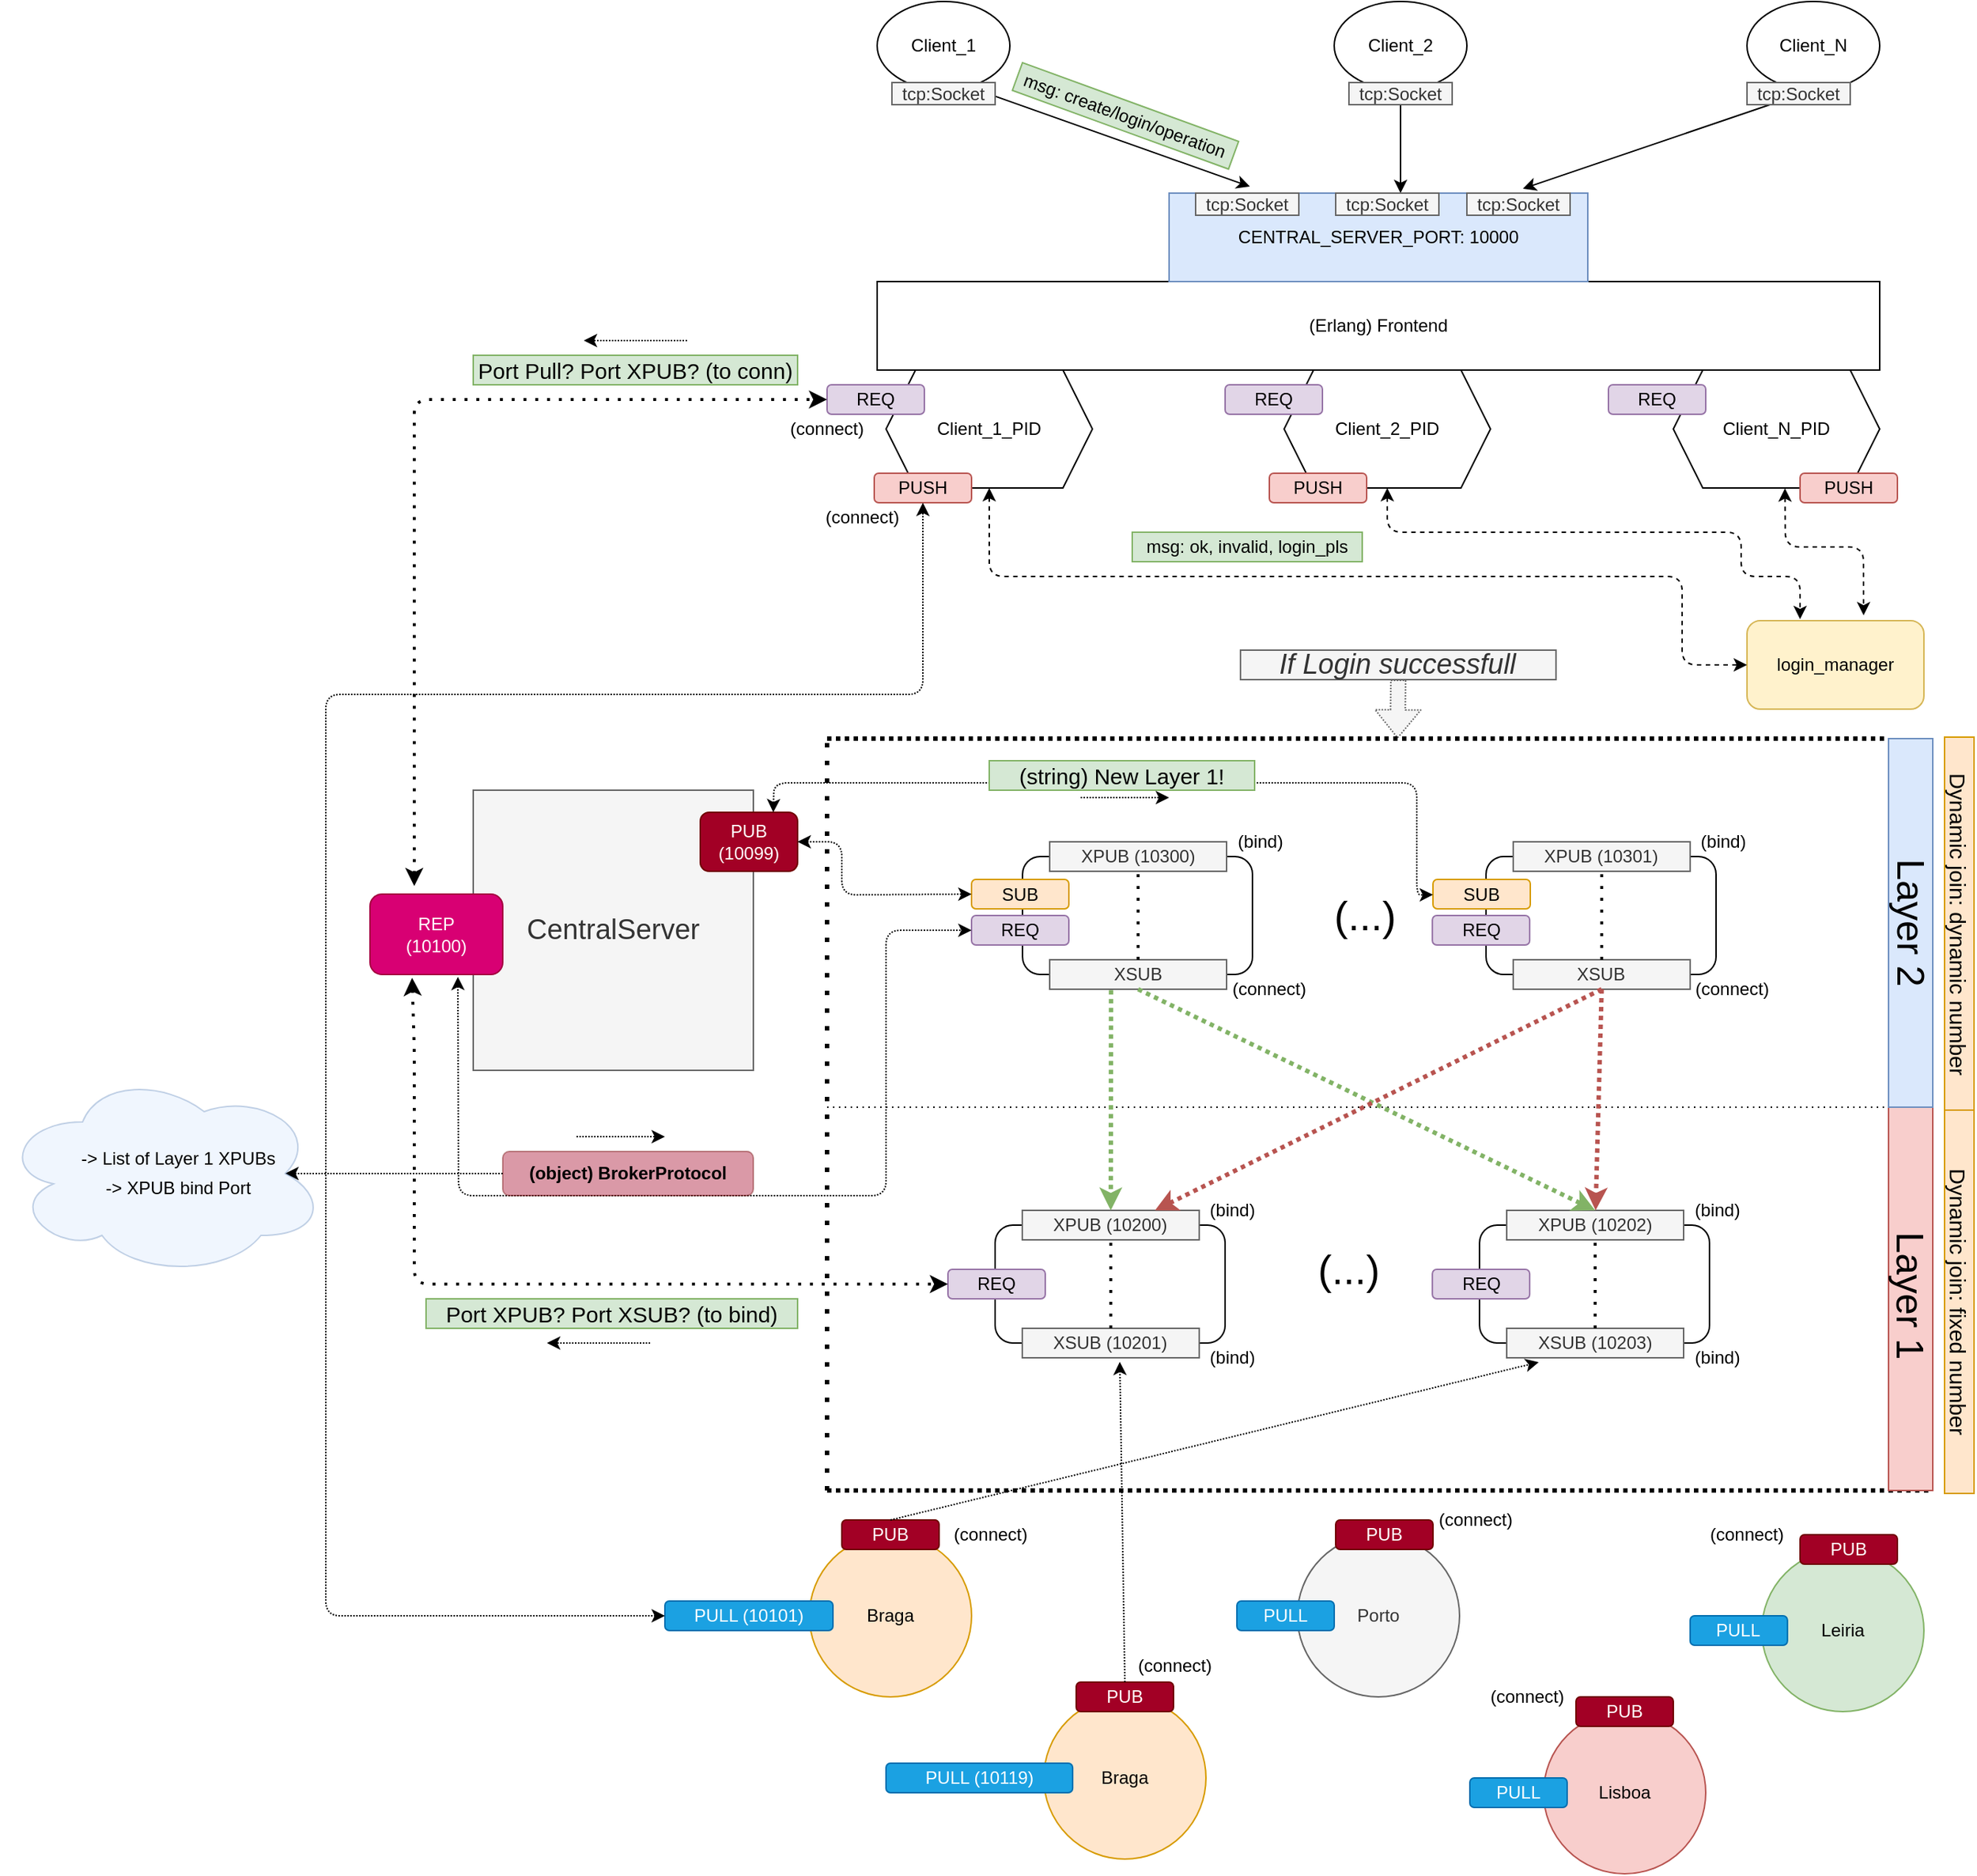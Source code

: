 <mxfile version="14.0.1" type="device"><diagram id="F_17o6KvqkeS45fp0Uro" name="Page-1"><mxGraphModel dx="3197" dy="1388" grid="1" gridSize="10" guides="1" tooltips="1" connect="1" arrows="1" fold="1" page="1" pageScale="1" pageWidth="827" pageHeight="1169" math="0" shadow="0"><root><mxCell id="0"/><mxCell id="1" parent="0"/><mxCell id="eqC_QJ4soWhkqvii39ks-1" value="(Erlang) Frontend" style="rounded=0;whiteSpace=wrap;html=1;" parent="1" vertex="1"><mxGeometry x="74" y="240" width="680" height="60" as="geometry"/></mxCell><mxCell id="eqC_QJ4soWhkqvii39ks-2" value="Client_1" style="ellipse;whiteSpace=wrap;html=1;" parent="1" vertex="1"><mxGeometry x="74" y="50" width="90" height="60" as="geometry"/></mxCell><mxCell id="eqC_QJ4soWhkqvii39ks-3" value="Client_2" style="ellipse;whiteSpace=wrap;html=1;" parent="1" vertex="1"><mxGeometry x="384" y="50" width="90" height="60" as="geometry"/></mxCell><mxCell id="eqC_QJ4soWhkqvii39ks-4" value="Client_N" style="ellipse;whiteSpace=wrap;html=1;" parent="1" vertex="1"><mxGeometry x="664" y="50" width="90" height="60" as="geometry"/></mxCell><mxCell id="eqC_QJ4soWhkqvii39ks-6" value="CENTRAL_SERVER_PORT: 10000" style="rounded=0;whiteSpace=wrap;html=1;fillColor=#dae8fc;strokeColor=#6c8ebf;" parent="1" vertex="1"><mxGeometry x="272" y="180" width="284" height="60" as="geometry"/></mxCell><mxCell id="eqC_QJ4soWhkqvii39ks-8" value="" style="endArrow=classic;html=1;exitX=0.718;exitY=0.98;exitDx=0;exitDy=0;exitPerimeter=0;entryX=0.193;entryY=-0.074;entryDx=0;entryDy=0;entryPerimeter=0;" parent="1" source="eqC_QJ4soWhkqvii39ks-2" target="eqC_QJ4soWhkqvii39ks-6" edge="1"><mxGeometry width="50" height="50" relative="1" as="geometry"><mxPoint x="430" y="280" as="sourcePoint"/><mxPoint x="480" y="230" as="targetPoint"/></mxGeometry></mxCell><mxCell id="eqC_QJ4soWhkqvii39ks-10" value="" style="endArrow=classic;html=1;exitX=0.5;exitY=1;exitDx=0;exitDy=0;" parent="1" source="eqC_QJ4soWhkqvii39ks-3" edge="1"><mxGeometry width="50" height="50" relative="1" as="geometry"><mxPoint x="430" y="280" as="sourcePoint"/><mxPoint x="429" y="180" as="targetPoint"/></mxGeometry></mxCell><mxCell id="eqC_QJ4soWhkqvii39ks-11" value="" style="endArrow=classic;html=1;exitX=0.5;exitY=1;exitDx=0;exitDy=0;" parent="1" source="eqC_QJ4soWhkqvii39ks-4" edge="1"><mxGeometry width="50" height="50" relative="1" as="geometry"><mxPoint x="430" y="280" as="sourcePoint"/><mxPoint x="512" y="177" as="targetPoint"/></mxGeometry></mxCell><mxCell id="eqC_QJ4soWhkqvii39ks-12" value="msg: create/login/operation" style="text;html=1;strokeColor=#82b366;fillColor=#d5e8d4;align=center;verticalAlign=middle;whiteSpace=wrap;rounded=0;rotation=20;" parent="1" vertex="1"><mxGeometry x="164.42" y="117.61" width="156" height="20" as="geometry"/></mxCell><mxCell id="eqC_QJ4soWhkqvii39ks-13" value="Client_1_PID" style="shape=hexagon;perimeter=hexagonPerimeter2;whiteSpace=wrap;html=1;fixedSize=1;" parent="1" vertex="1"><mxGeometry x="80" y="300" width="140" height="80" as="geometry"/></mxCell><mxCell id="eqC_QJ4soWhkqvii39ks-15" value="login_manager" style="rounded=1;whiteSpace=wrap;html=1;fillColor=#fff2cc;strokeColor=#d6b656;" parent="1" vertex="1"><mxGeometry x="664" y="470" width="120" height="60" as="geometry"/></mxCell><mxCell id="eqC_QJ4soWhkqvii39ks-16" value="Client_2_PID" style="shape=hexagon;perimeter=hexagonPerimeter2;whiteSpace=wrap;html=1;fixedSize=1;" parent="1" vertex="1"><mxGeometry x="350" y="300" width="140" height="80" as="geometry"/></mxCell><mxCell id="eqC_QJ4soWhkqvii39ks-17" value="Client_N_PID" style="shape=hexagon;perimeter=hexagonPerimeter2;whiteSpace=wrap;html=1;fixedSize=1;" parent="1" vertex="1"><mxGeometry x="614" y="300" width="140" height="80" as="geometry"/></mxCell><mxCell id="eqC_QJ4soWhkqvii39ks-19" value="" style="endArrow=classic;html=1;exitX=0.5;exitY=1;exitDx=0;exitDy=0;entryX=0;entryY=0.5;entryDx=0;entryDy=0;dashed=1;startArrow=classic;startFill=1;" parent="1" source="eqC_QJ4soWhkqvii39ks-13" target="eqC_QJ4soWhkqvii39ks-15" edge="1"><mxGeometry width="50" height="50" relative="1" as="geometry"><mxPoint x="430" y="370" as="sourcePoint"/><mxPoint x="480" y="320" as="targetPoint"/><Array as="points"><mxPoint x="150" y="440"/><mxPoint x="620" y="440"/><mxPoint x="620" y="460"/><mxPoint x="620" y="500"/></Array></mxGeometry></mxCell><mxCell id="eqC_QJ4soWhkqvii39ks-20" value="" style="endArrow=classic;html=1;exitX=0.5;exitY=1;exitDx=0;exitDy=0;dashed=1;startArrow=classic;startFill=1;" parent="1" source="eqC_QJ4soWhkqvii39ks-16" edge="1"><mxGeometry width="50" height="50" relative="1" as="geometry"><mxPoint x="430" y="370" as="sourcePoint"/><mxPoint x="700" y="469" as="targetPoint"/><Array as="points"><mxPoint x="420" y="410"/><mxPoint x="660" y="410"/><mxPoint x="660" y="440"/><mxPoint x="700" y="440"/></Array></mxGeometry></mxCell><mxCell id="eqC_QJ4soWhkqvii39ks-21" value="" style="endArrow=classic;html=1;exitX=0.541;exitY=1.003;exitDx=0;exitDy=0;exitPerimeter=0;entryX=0.659;entryY=-0.06;entryDx=0;entryDy=0;entryPerimeter=0;dashed=1;startArrow=classic;startFill=1;" parent="1" source="eqC_QJ4soWhkqvii39ks-17" target="eqC_QJ4soWhkqvii39ks-15" edge="1"><mxGeometry width="50" height="50" relative="1" as="geometry"><mxPoint x="430" y="370" as="sourcePoint"/><mxPoint x="480" y="320" as="targetPoint"/><Array as="points"><mxPoint x="690" y="420"/><mxPoint x="743" y="420"/></Array></mxGeometry></mxCell><mxCell id="eqC_QJ4soWhkqvii39ks-22" value="tcp:Socket" style="rounded=0;whiteSpace=wrap;html=1;fillColor=#f5f5f5;strokeColor=#666666;fontColor=#333333;" parent="1" vertex="1"><mxGeometry x="84" y="105" width="70" height="15" as="geometry"/></mxCell><mxCell id="eqC_QJ4soWhkqvii39ks-23" value="tcp:Socket" style="rounded=0;whiteSpace=wrap;html=1;fillColor=#f5f5f5;strokeColor=#666666;fontColor=#333333;" parent="1" vertex="1"><mxGeometry x="394" y="105" width="70" height="15" as="geometry"/></mxCell><mxCell id="eqC_QJ4soWhkqvii39ks-24" value="tcp:Socket" style="rounded=0;whiteSpace=wrap;html=1;fillColor=#f5f5f5;strokeColor=#666666;fontColor=#333333;" parent="1" vertex="1"><mxGeometry x="664" y="105" width="70" height="15" as="geometry"/></mxCell><mxCell id="eqC_QJ4soWhkqvii39ks-27" value="tcp:Socket" style="rounded=0;whiteSpace=wrap;html=1;fillColor=#f5f5f5;strokeColor=#666666;fontColor=#333333;" parent="1" vertex="1"><mxGeometry x="290" y="180" width="70" height="15" as="geometry"/></mxCell><mxCell id="eqC_QJ4soWhkqvii39ks-28" value="tcp:Socket" style="rounded=0;whiteSpace=wrap;html=1;fillColor=#f5f5f5;strokeColor=#666666;fontColor=#333333;" parent="1" vertex="1"><mxGeometry x="385" y="180" width="70" height="15" as="geometry"/></mxCell><mxCell id="eqC_QJ4soWhkqvii39ks-29" value="tcp:Socket" style="rounded=0;whiteSpace=wrap;html=1;fillColor=#f5f5f5;strokeColor=#666666;fontColor=#333333;" parent="1" vertex="1"><mxGeometry x="474" y="180" width="70" height="15" as="geometry"/></mxCell><mxCell id="eqC_QJ4soWhkqvii39ks-31" value="msg: ok, invalid, login_pls" style="text;html=1;strokeColor=#82b366;fillColor=#d5e8d4;align=center;verticalAlign=middle;whiteSpace=wrap;rounded=0;rotation=0;" parent="1" vertex="1"><mxGeometry x="247" y="410" width="156" height="20" as="geometry"/></mxCell><mxCell id="eqC_QJ4soWhkqvii39ks-35" value="&lt;font style=&quot;font-size: 19px&quot;&gt;&lt;i&gt;If Login successfull&lt;/i&gt;&lt;/font&gt;" style="text;html=1;strokeColor=#666666;fillColor=#f5f5f5;align=center;verticalAlign=middle;whiteSpace=wrap;rounded=0;fontColor=#333333;" parent="1" vertex="1"><mxGeometry x="320.42" y="490" width="214" height="20" as="geometry"/></mxCell><mxCell id="eqC_QJ4soWhkqvii39ks-37" value="PUSH" style="rounded=1;whiteSpace=wrap;html=1;fillColor=#f8cecc;strokeColor=#b85450;" parent="1" vertex="1"><mxGeometry x="72" y="370" width="66" height="20" as="geometry"/></mxCell><mxCell id="eqC_QJ4soWhkqvii39ks-40" value="PUSH" style="rounded=1;whiteSpace=wrap;html=1;fillColor=#f8cecc;strokeColor=#b85450;" parent="1" vertex="1"><mxGeometry x="340" y="370" width="66" height="20" as="geometry"/></mxCell><mxCell id="eqC_QJ4soWhkqvii39ks-41" value="PUSH" style="rounded=1;whiteSpace=wrap;html=1;fillColor=#f8cecc;strokeColor=#b85450;" parent="1" vertex="1"><mxGeometry x="700" y="370" width="66" height="20" as="geometry"/></mxCell><mxCell id="eqC_QJ4soWhkqvii39ks-42" value="REQ" style="rounded=1;whiteSpace=wrap;html=1;fillColor=#e1d5e7;strokeColor=#9673a6;" parent="1" vertex="1"><mxGeometry x="40" y="310" width="66" height="20" as="geometry"/></mxCell><mxCell id="eqC_QJ4soWhkqvii39ks-43" value="REQ" style="rounded=1;whiteSpace=wrap;html=1;fillColor=#e1d5e7;strokeColor=#9673a6;" parent="1" vertex="1"><mxGeometry x="310" y="310" width="66" height="20" as="geometry"/></mxCell><mxCell id="eqC_QJ4soWhkqvii39ks-44" value="REQ" style="rounded=1;whiteSpace=wrap;html=1;fillColor=#e1d5e7;strokeColor=#9673a6;" parent="1" vertex="1"><mxGeometry x="570" y="310" width="66" height="20" as="geometry"/></mxCell><mxCell id="eqC_QJ4soWhkqvii39ks-45" value="&lt;font style=&quot;font-size: 19px&quot;&gt;CentralServer&lt;/font&gt;" style="whiteSpace=wrap;html=1;aspect=fixed;fillColor=#f5f5f5;strokeColor=#666666;fontColor=#333333;sketch=0;" parent="1" vertex="1"><mxGeometry x="-200" y="585" width="190" height="190" as="geometry"/></mxCell><mxCell id="eqC_QJ4soWhkqvii39ks-46" value="" style="endArrow=classic;dashed=1;html=1;dashPattern=1 3;strokeWidth=2;entryX=0;entryY=0.5;entryDx=0;entryDy=0;startArrow=classic;startFill=1;endFill=1;" parent="1" target="eqC_QJ4soWhkqvii39ks-42" edge="1"><mxGeometry width="50" height="50" relative="1" as="geometry"><mxPoint x="-240" y="650" as="sourcePoint"/><mxPoint x="270" y="480" as="targetPoint"/><Array as="points"><mxPoint x="-240" y="320"/></Array></mxGeometry></mxCell><mxCell id="eqC_QJ4soWhkqvii39ks-47" value="&lt;font style=&quot;font-size: 15px&quot;&gt;Port Pull? Port XPUB? (to conn)&lt;/font&gt;" style="text;html=1;strokeColor=#82b366;fillColor=#d5e8d4;align=center;verticalAlign=middle;whiteSpace=wrap;rounded=0;rotation=0;" parent="1" vertex="1"><mxGeometry x="-200" y="290" width="220" height="20" as="geometry"/></mxCell><mxCell id="eqC_QJ4soWhkqvii39ks-50" value="(connect)" style="text;html=1;strokeColor=none;fillColor=none;align=center;verticalAlign=middle;whiteSpace=wrap;rounded=0;" parent="1" vertex="1"><mxGeometry x="20" y="330" width="40" height="20" as="geometry"/></mxCell><mxCell id="eqC_QJ4soWhkqvii39ks-51" value="(connect)" style="text;html=1;strokeColor=none;fillColor=none;align=center;verticalAlign=middle;whiteSpace=wrap;rounded=0;" parent="1" vertex="1"><mxGeometry x="44" y="390" width="40" height="20" as="geometry"/></mxCell><mxCell id="eqC_QJ4soWhkqvii39ks-56" value="" style="endArrow=none;dashed=1;html=1;dashPattern=1 1;strokeWidth=3;" parent="1" edge="1"><mxGeometry width="50" height="50" relative="1" as="geometry"><mxPoint x="40.0" y="1060" as="sourcePoint"/><mxPoint x="790" y="1060" as="targetPoint"/></mxGeometry></mxCell><mxCell id="eqC_QJ4soWhkqvii39ks-57" value="Braga" style="ellipse;whiteSpace=wrap;html=1;aspect=fixed;sketch=0;fillColor=#ffe6cc;strokeColor=#d79b00;" parent="1" vertex="1"><mxGeometry x="28" y="1090" width="110" height="110" as="geometry"/></mxCell><mxCell id="eqC_QJ4soWhkqvii39ks-58" value="Porto" style="ellipse;whiteSpace=wrap;html=1;aspect=fixed;sketch=0;fillColor=#f5f5f5;strokeColor=#666666;fontColor=#333333;" parent="1" vertex="1"><mxGeometry x="359" y="1090" width="110" height="110" as="geometry"/></mxCell><mxCell id="eqC_QJ4soWhkqvii39ks-59" value="Leiria" style="ellipse;whiteSpace=wrap;html=1;aspect=fixed;sketch=0;fillColor=#d5e8d4;strokeColor=#82b366;" parent="1" vertex="1"><mxGeometry x="674" y="1100" width="110" height="110" as="geometry"/></mxCell><mxCell id="eqC_QJ4soWhkqvii39ks-60" value="Braga" style="ellipse;whiteSpace=wrap;html=1;aspect=fixed;sketch=0;fillColor=#ffe6cc;strokeColor=#d79b00;" parent="1" vertex="1"><mxGeometry x="187" y="1200" width="110" height="110" as="geometry"/></mxCell><mxCell id="eqC_QJ4soWhkqvii39ks-61" value="Lisboa" style="ellipse;whiteSpace=wrap;html=1;aspect=fixed;sketch=0;fillColor=#f8cecc;strokeColor=#b85450;" parent="1" vertex="1"><mxGeometry x="526" y="1210" width="110" height="110" as="geometry"/></mxCell><mxCell id="eqC_QJ4soWhkqvii39ks-62" value="" style="rounded=1;whiteSpace=wrap;html=1;sketch=0;" parent="1" vertex="1"><mxGeometry x="154" y="880" width="156" height="80" as="geometry"/></mxCell><mxCell id="eqC_QJ4soWhkqvii39ks-63" value="XPUB (10200)" style="rounded=0;whiteSpace=wrap;html=1;sketch=0;fillColor=#f5f5f5;strokeColor=#666666;fontColor=#333333;" parent="1" vertex="1"><mxGeometry x="172.42" y="870" width="120" height="20" as="geometry"/></mxCell><mxCell id="eqC_QJ4soWhkqvii39ks-64" value="XSUB (10201)" style="rounded=0;whiteSpace=wrap;html=1;sketch=0;fillColor=#f5f5f5;strokeColor=#666666;fontColor=#333333;" parent="1" vertex="1"><mxGeometry x="172.42" y="950" width="120" height="20" as="geometry"/></mxCell><mxCell id="eqC_QJ4soWhkqvii39ks-65" value="" style="endArrow=none;dashed=1;html=1;dashPattern=1 3;strokeWidth=2;exitX=0.5;exitY=0;exitDx=0;exitDy=0;entryX=0.5;entryY=1;entryDx=0;entryDy=0;" parent="1" source="eqC_QJ4soWhkqvii39ks-64" target="eqC_QJ4soWhkqvii39ks-63" edge="1"><mxGeometry width="50" height="50" relative="1" as="geometry"><mxPoint x="220" y="960" as="sourcePoint"/><mxPoint x="270" y="910" as="targetPoint"/></mxGeometry></mxCell><mxCell id="eqC_QJ4soWhkqvii39ks-70" value="&lt;font style=&quot;font-size: 26px&quot;&gt;Layer 1&lt;/font&gt;" style="text;html=1;strokeColor=#b85450;fillColor=#f8cecc;align=center;verticalAlign=middle;whiteSpace=wrap;rounded=0;sketch=0;rotation=90;" parent="1" vertex="1"><mxGeometry x="642.5" y="912.5" width="265" height="30" as="geometry"/></mxCell><mxCell id="eqC_QJ4soWhkqvii39ks-71" value="&lt;font style=&quot;font-size: 26px&quot;&gt;Layer 2&lt;/font&gt;" style="text;html=1;strokeColor=#6c8ebf;fillColor=#dae8fc;align=center;verticalAlign=middle;whiteSpace=wrap;rounded=0;sketch=0;rotation=90;" parent="1" vertex="1"><mxGeometry x="650" y="660" width="250" height="30" as="geometry"/></mxCell><mxCell id="eqC_QJ4soWhkqvii39ks-72" value="" style="endArrow=none;dashed=1;html=1;dashPattern=1 3;strokeWidth=1;entryX=1;entryY=1;entryDx=0;entryDy=0;" parent="1" target="eqC_QJ4soWhkqvii39ks-71" edge="1"><mxGeometry width="50" height="50" relative="1" as="geometry"><mxPoint x="40" y="800" as="sourcePoint"/><mxPoint x="400" y="740" as="targetPoint"/></mxGeometry></mxCell><mxCell id="eqC_QJ4soWhkqvii39ks-81" value="REQ" style="rounded=1;whiteSpace=wrap;html=1;fillColor=#e1d5e7;strokeColor=#9673a6;" parent="1" vertex="1"><mxGeometry x="122" y="910" width="66" height="20" as="geometry"/></mxCell><mxCell id="eqC_QJ4soWhkqvii39ks-83" value="(bind)" style="text;html=1;strokeColor=none;fillColor=none;align=center;verticalAlign=middle;whiteSpace=wrap;rounded=0;" parent="1" vertex="1"><mxGeometry x="295.42" y="860" width="40" height="20" as="geometry"/></mxCell><mxCell id="eqC_QJ4soWhkqvii39ks-85" value="(bind)" style="text;html=1;strokeColor=none;fillColor=none;align=center;verticalAlign=middle;whiteSpace=wrap;rounded=0;" parent="1" vertex="1"><mxGeometry x="295.42" y="960" width="40" height="20" as="geometry"/></mxCell><mxCell id="eqC_QJ4soWhkqvii39ks-88" value="" style="endArrow=classic;dashed=1;html=1;dashPattern=1 3;strokeWidth=2;startArrow=classic;startFill=1;endFill=1;entryX=0;entryY=0.5;entryDx=0;entryDy=0;exitX=0.317;exitY=1.042;exitDx=0;exitDy=0;exitPerimeter=0;" parent="1" source="eqC_QJ4soWhkqvii39ks-157" target="eqC_QJ4soWhkqvii39ks-81" edge="1"><mxGeometry width="50" height="50" relative="1" as="geometry"><mxPoint x="-180" y="780" as="sourcePoint"/><mxPoint x="80" y="660" as="targetPoint"/><Array as="points"><mxPoint x="-240" y="760"/><mxPoint x="-240" y="920"/></Array></mxGeometry></mxCell><mxCell id="eqC_QJ4soWhkqvii39ks-89" value="&lt;font style=&quot;font-size: 15px&quot;&gt;Port XPUB? Port XSUB? (to bind)&lt;/font&gt;" style="text;html=1;strokeColor=#82b366;fillColor=#d5e8d4;align=center;verticalAlign=middle;whiteSpace=wrap;rounded=0;rotation=0;" parent="1" vertex="1"><mxGeometry x="-232" y="930" width="252" height="20" as="geometry"/></mxCell><mxCell id="eqC_QJ4soWhkqvii39ks-90" value="PUB" style="rounded=1;whiteSpace=wrap;html=1;fillColor=#a20025;strokeColor=#6F0000;fontColor=#ffffff;" parent="1" vertex="1"><mxGeometry x="50" y="1080" width="66" height="20" as="geometry"/></mxCell><mxCell id="eqC_QJ4soWhkqvii39ks-91" value="PUB" style="rounded=1;whiteSpace=wrap;html=1;fillColor=#a20025;strokeColor=#6F0000;fontColor=#ffffff;" parent="1" vertex="1"><mxGeometry x="209" y="1190" width="66" height="20" as="geometry"/></mxCell><mxCell id="eqC_QJ4soWhkqvii39ks-92" value="PUB" style="rounded=1;whiteSpace=wrap;html=1;fillColor=#a20025;strokeColor=#6F0000;fontColor=#ffffff;" parent="1" vertex="1"><mxGeometry x="385" y="1080" width="66" height="20" as="geometry"/></mxCell><mxCell id="eqC_QJ4soWhkqvii39ks-93" value="PUB" style="rounded=1;whiteSpace=wrap;html=1;fillColor=#a20025;strokeColor=#6F0000;fontColor=#ffffff;" parent="1" vertex="1"><mxGeometry x="548" y="1200" width="66" height="20" as="geometry"/></mxCell><mxCell id="eqC_QJ4soWhkqvii39ks-94" value="PUB" style="rounded=1;whiteSpace=wrap;html=1;fillColor=#a20025;strokeColor=#6F0000;fontColor=#ffffff;" parent="1" vertex="1"><mxGeometry x="700" y="1090" width="66" height="20" as="geometry"/></mxCell><mxCell id="eqC_QJ4soWhkqvii39ks-95" value="" style="endArrow=classic;html=1;dashed=1;dashPattern=1 1;strokeWidth=1;exitX=0.5;exitY=0;exitDx=0;exitDy=0;entryX=0.181;entryY=1.148;entryDx=0;entryDy=0;entryPerimeter=0;" parent="1" source="eqC_QJ4soWhkqvii39ks-90" target="eqC_QJ4soWhkqvii39ks-99" edge="1"><mxGeometry width="50" height="50" relative="1" as="geometry"><mxPoint x="250" y="1110" as="sourcePoint"/><mxPoint x="300" y="1060" as="targetPoint"/></mxGeometry></mxCell><mxCell id="eqC_QJ4soWhkqvii39ks-96" value="" style="endArrow=classic;html=1;dashed=1;dashPattern=1 1;strokeWidth=1;exitX=0.5;exitY=0;exitDx=0;exitDy=0;entryX=0.551;entryY=1.136;entryDx=0;entryDy=0;entryPerimeter=0;" parent="1" source="eqC_QJ4soWhkqvii39ks-91" target="eqC_QJ4soWhkqvii39ks-64" edge="1"><mxGeometry width="50" height="50" relative="1" as="geometry"><mxPoint x="250" y="1110" as="sourcePoint"/><mxPoint x="300" y="1060" as="targetPoint"/></mxGeometry></mxCell><mxCell id="eqC_QJ4soWhkqvii39ks-97" value="" style="rounded=1;whiteSpace=wrap;html=1;sketch=0;" parent="1" vertex="1"><mxGeometry x="482.58" y="880" width="156" height="80" as="geometry"/></mxCell><mxCell id="eqC_QJ4soWhkqvii39ks-98" value="XPUB (10202)" style="rounded=0;whiteSpace=wrap;html=1;sketch=0;fillColor=#f5f5f5;strokeColor=#666666;fontColor=#333333;" parent="1" vertex="1"><mxGeometry x="501" y="870" width="120" height="20" as="geometry"/></mxCell><mxCell id="eqC_QJ4soWhkqvii39ks-99" value="XSUB (10203)" style="rounded=0;whiteSpace=wrap;html=1;sketch=0;fillColor=#f5f5f5;strokeColor=#666666;fontColor=#333333;" parent="1" vertex="1"><mxGeometry x="501" y="950" width="120" height="20" as="geometry"/></mxCell><mxCell id="eqC_QJ4soWhkqvii39ks-100" value="" style="endArrow=none;dashed=1;html=1;dashPattern=1 3;strokeWidth=2;exitX=0.5;exitY=0;exitDx=0;exitDy=0;entryX=0.5;entryY=1;entryDx=0;entryDy=0;" parent="1" source="eqC_QJ4soWhkqvii39ks-99" target="eqC_QJ4soWhkqvii39ks-98" edge="1"><mxGeometry width="50" height="50" relative="1" as="geometry"><mxPoint x="548.58" y="960" as="sourcePoint"/><mxPoint x="598.58" y="910" as="targetPoint"/></mxGeometry></mxCell><mxCell id="eqC_QJ4soWhkqvii39ks-101" value="REQ" style="rounded=1;whiteSpace=wrap;html=1;fillColor=#e1d5e7;strokeColor=#9673a6;" parent="1" vertex="1"><mxGeometry x="450.58" y="910" width="66" height="20" as="geometry"/></mxCell><mxCell id="eqC_QJ4soWhkqvii39ks-102" value="(bind)" style="text;html=1;strokeColor=none;fillColor=none;align=center;verticalAlign=middle;whiteSpace=wrap;rounded=0;" parent="1" vertex="1"><mxGeometry x="624" y="860" width="40" height="20" as="geometry"/></mxCell><mxCell id="eqC_QJ4soWhkqvii39ks-103" value="(bind)" style="text;html=1;strokeColor=none;fillColor=none;align=center;verticalAlign=middle;whiteSpace=wrap;rounded=0;" parent="1" vertex="1"><mxGeometry x="624" y="960" width="40" height="20" as="geometry"/></mxCell><mxCell id="eqC_QJ4soWhkqvii39ks-105" value="(connect)" style="text;html=1;strokeColor=none;fillColor=none;align=center;verticalAlign=middle;whiteSpace=wrap;rounded=0;" parent="1" vertex="1"><mxGeometry x="122" y="1080" width="58" height="20" as="geometry"/></mxCell><mxCell id="eqC_QJ4soWhkqvii39ks-106" value="(connect)" style="text;html=1;strokeColor=none;fillColor=none;align=center;verticalAlign=middle;whiteSpace=wrap;rounded=0;" parent="1" vertex="1"><mxGeometry x="247" y="1169" width="58" height="20" as="geometry"/></mxCell><mxCell id="eqC_QJ4soWhkqvii39ks-107" value="(connect)" style="text;html=1;strokeColor=none;fillColor=none;align=center;verticalAlign=middle;whiteSpace=wrap;rounded=0;" parent="1" vertex="1"><mxGeometry x="451" y="1070" width="58" height="20" as="geometry"/></mxCell><mxCell id="eqC_QJ4soWhkqvii39ks-108" value="(connect)" style="text;html=1;strokeColor=none;fillColor=none;align=center;verticalAlign=middle;whiteSpace=wrap;rounded=0;" parent="1" vertex="1"><mxGeometry x="486" y="1190" width="58" height="20" as="geometry"/></mxCell><mxCell id="eqC_QJ4soWhkqvii39ks-109" value="(connect)" style="text;html=1;strokeColor=none;fillColor=none;align=center;verticalAlign=middle;whiteSpace=wrap;rounded=0;" parent="1" vertex="1"><mxGeometry x="635" y="1080" width="58" height="20" as="geometry"/></mxCell><mxCell id="eqC_QJ4soWhkqvii39ks-112" value="" style="rounded=1;whiteSpace=wrap;html=1;sketch=0;" parent="1" vertex="1"><mxGeometry x="172.58" y="630" width="156" height="80" as="geometry"/></mxCell><mxCell id="eqC_QJ4soWhkqvii39ks-113" value="XPUB (10300)" style="rounded=0;whiteSpace=wrap;html=1;sketch=0;fillColor=#f5f5f5;strokeColor=#666666;fontColor=#333333;" parent="1" vertex="1"><mxGeometry x="191.0" y="620" width="120" height="20" as="geometry"/></mxCell><mxCell id="eqC_QJ4soWhkqvii39ks-114" value="XSUB" style="rounded=0;whiteSpace=wrap;html=1;sketch=0;fillColor=#f5f5f5;strokeColor=#666666;fontColor=#333333;" parent="1" vertex="1"><mxGeometry x="191.0" y="700" width="120" height="20" as="geometry"/></mxCell><mxCell id="eqC_QJ4soWhkqvii39ks-115" value="" style="endArrow=none;dashed=1;html=1;dashPattern=1 3;strokeWidth=2;exitX=0.5;exitY=0;exitDx=0;exitDy=0;entryX=0.5;entryY=1;entryDx=0;entryDy=0;" parent="1" source="eqC_QJ4soWhkqvii39ks-114" target="eqC_QJ4soWhkqvii39ks-113" edge="1"><mxGeometry width="50" height="50" relative="1" as="geometry"><mxPoint x="238.58" y="710" as="sourcePoint"/><mxPoint x="288.58" y="660" as="targetPoint"/></mxGeometry></mxCell><mxCell id="eqC_QJ4soWhkqvii39ks-116" value="SUB" style="rounded=1;whiteSpace=wrap;html=1;fillColor=#ffe6cc;strokeColor=#d79b00;" parent="1" vertex="1"><mxGeometry x="138" y="645.5" width="66" height="20" as="geometry"/></mxCell><mxCell id="eqC_QJ4soWhkqvii39ks-117" value="(bind)" style="text;html=1;strokeColor=none;fillColor=none;align=center;verticalAlign=middle;whiteSpace=wrap;rounded=0;" parent="1" vertex="1"><mxGeometry x="314.0" y="610" width="40" height="20" as="geometry"/></mxCell><mxCell id="eqC_QJ4soWhkqvii39ks-118" value="(connect)" style="text;html=1;strokeColor=none;fillColor=none;align=center;verticalAlign=middle;whiteSpace=wrap;rounded=0;" parent="1" vertex="1"><mxGeometry x="320.0" y="710" width="40" height="20" as="geometry"/></mxCell><mxCell id="eqC_QJ4soWhkqvii39ks-120" value="PUB&lt;br&gt;(10099)" style="rounded=1;whiteSpace=wrap;html=1;fillColor=#a20025;strokeColor=#6F0000;fontColor=#ffffff;" parent="1" vertex="1"><mxGeometry x="-46" y="600" width="66" height="40" as="geometry"/></mxCell><mxCell id="eqC_QJ4soWhkqvii39ks-121" value="" style="endArrow=classic;startArrow=classic;html=1;dashed=1;dashPattern=1 1;strokeWidth=1;exitX=1;exitY=0.5;exitDx=0;exitDy=0;entryX=0;entryY=0.5;entryDx=0;entryDy=0;" parent="1" source="eqC_QJ4soWhkqvii39ks-120" target="eqC_QJ4soWhkqvii39ks-116" edge="1"><mxGeometry width="50" height="50" relative="1" as="geometry"><mxPoint x="140" y="620" as="sourcePoint"/><mxPoint x="190" y="570" as="targetPoint"/><Array as="points"><mxPoint x="50" y="620"/><mxPoint x="50" y="656"/></Array></mxGeometry></mxCell><mxCell id="eqC_QJ4soWhkqvii39ks-122" value="&lt;font style=&quot;font-size: 28px&quot;&gt;(...)&lt;/font&gt;" style="text;html=1;strokeColor=none;fillColor=none;align=center;verticalAlign=middle;whiteSpace=wrap;rounded=0;sketch=0;" parent="1" vertex="1"><mxGeometry x="374" y="900" width="40" height="20" as="geometry"/></mxCell><mxCell id="eqC_QJ4soWhkqvii39ks-123" value="&lt;font style=&quot;font-size: 15px&quot;&gt;Dynamic join: fixed number&lt;/font&gt;" style="text;html=1;strokeColor=#d79b00;fillColor=#ffe6cc;align=center;verticalAlign=middle;whiteSpace=wrap;rounded=0;rotation=90;" parent="1" vertex="1"><mxGeometry x="677.61" y="921.6" width="260.79" height="20" as="geometry"/></mxCell><mxCell id="eqC_QJ4soWhkqvii39ks-126" value="" style="shape=flexArrow;endArrow=classic;html=1;dashed=1;dashPattern=1 1;strokeWidth=1;exitX=0.5;exitY=1;exitDx=0;exitDy=0;fillColor=#f5f5f5;strokeColor=#666666;" parent="1" source="eqC_QJ4soWhkqvii39ks-35" edge="1"><mxGeometry width="50" height="50" relative="1" as="geometry"><mxPoint x="330" y="700" as="sourcePoint"/><mxPoint x="427" y="550" as="targetPoint"/></mxGeometry></mxCell><mxCell id="eqC_QJ4soWhkqvii39ks-127" value="" style="endArrow=none;dashed=1;html=1;dashPattern=1 3;strokeWidth=3;" parent="1" edge="1"><mxGeometry width="50" height="50" relative="1" as="geometry"><mxPoint x="40" y="1060" as="sourcePoint"/><mxPoint x="40" y="550" as="targetPoint"/></mxGeometry></mxCell><mxCell id="eqC_QJ4soWhkqvii39ks-128" value="" style="rounded=1;whiteSpace=wrap;html=1;sketch=0;" parent="1" vertex="1"><mxGeometry x="487" y="630" width="156" height="80" as="geometry"/></mxCell><mxCell id="eqC_QJ4soWhkqvii39ks-129" value="XPUB (10301)" style="rounded=0;whiteSpace=wrap;html=1;sketch=0;fillColor=#f5f5f5;strokeColor=#666666;fontColor=#333333;" parent="1" vertex="1"><mxGeometry x="505.42" y="620" width="120" height="20" as="geometry"/></mxCell><mxCell id="eqC_QJ4soWhkqvii39ks-130" value="XSUB" style="rounded=0;whiteSpace=wrap;html=1;sketch=0;fillColor=#f5f5f5;strokeColor=#666666;fontColor=#333333;" parent="1" vertex="1"><mxGeometry x="505.42" y="700" width="120" height="20" as="geometry"/></mxCell><mxCell id="eqC_QJ4soWhkqvii39ks-131" value="" style="endArrow=none;dashed=1;html=1;dashPattern=1 3;strokeWidth=2;exitX=0.5;exitY=0;exitDx=0;exitDy=0;entryX=0.5;entryY=1;entryDx=0;entryDy=0;" parent="1" source="eqC_QJ4soWhkqvii39ks-130" target="eqC_QJ4soWhkqvii39ks-129" edge="1"><mxGeometry width="50" height="50" relative="1" as="geometry"><mxPoint x="553" y="710" as="sourcePoint"/><mxPoint x="603" y="660" as="targetPoint"/></mxGeometry></mxCell><mxCell id="eqC_QJ4soWhkqvii39ks-132" value="SUB" style="rounded=1;whiteSpace=wrap;html=1;fillColor=#ffe6cc;strokeColor=#d79b00;" parent="1" vertex="1"><mxGeometry x="451" y="645.5" width="66" height="20" as="geometry"/></mxCell><mxCell id="eqC_QJ4soWhkqvii39ks-133" value="(bind)" style="text;html=1;strokeColor=none;fillColor=none;align=center;verticalAlign=middle;whiteSpace=wrap;rounded=0;" parent="1" vertex="1"><mxGeometry x="628.42" y="610" width="40" height="20" as="geometry"/></mxCell><mxCell id="eqC_QJ4soWhkqvii39ks-135" value="" style="endArrow=classic;html=1;dashed=1;dashPattern=1 1;strokeWidth=3;exitX=0.347;exitY=1.033;exitDx=0;exitDy=0;fillColor=#d5e8d4;strokeColor=#82b366;exitPerimeter=0;" parent="1" source="eqC_QJ4soWhkqvii39ks-114" target="eqC_QJ4soWhkqvii39ks-63" edge="1"><mxGeometry width="50" height="50" relative="1" as="geometry"><mxPoint x="320" y="880" as="sourcePoint"/><mxPoint x="370" y="830" as="targetPoint"/></mxGeometry></mxCell><mxCell id="eqC_QJ4soWhkqvii39ks-136" value="" style="endArrow=classic;html=1;dashed=1;dashPattern=1 1;strokeWidth=3;exitX=0.5;exitY=1;exitDx=0;exitDy=0;fillColor=#d5e8d4;strokeColor=#82b366;entryX=0.5;entryY=0;entryDx=0;entryDy=0;" parent="1" source="eqC_QJ4soWhkqvii39ks-114" target="eqC_QJ4soWhkqvii39ks-98" edge="1"><mxGeometry width="50" height="50" relative="1" as="geometry"><mxPoint x="301" y="730" as="sourcePoint"/><mxPoint x="246.081" y="880" as="targetPoint"/></mxGeometry></mxCell><mxCell id="eqC_QJ4soWhkqvii39ks-137" value="" style="endArrow=classic;html=1;dashed=1;dashPattern=1 1;strokeWidth=3;exitX=0.5;exitY=1;exitDx=0;exitDy=0;fillColor=#f8cecc;strokeColor=#b85450;entryX=0.75;entryY=0;entryDx=0;entryDy=0;" parent="1" source="eqC_QJ4soWhkqvii39ks-130" target="eqC_QJ4soWhkqvii39ks-63" edge="1"><mxGeometry width="50" height="50" relative="1" as="geometry"><mxPoint x="301" y="730" as="sourcePoint"/><mxPoint x="571" y="880" as="targetPoint"/></mxGeometry></mxCell><mxCell id="eqC_QJ4soWhkqvii39ks-138" value="" style="endArrow=classic;html=1;dashed=1;dashPattern=1 1;strokeWidth=3;exitX=0.5;exitY=1;exitDx=0;exitDy=0;fillColor=#f8cecc;strokeColor=#b85450;" parent="1" source="eqC_QJ4soWhkqvii39ks-130" target="eqC_QJ4soWhkqvii39ks-98" edge="1"><mxGeometry width="50" height="50" relative="1" as="geometry"><mxPoint x="575.42" y="730" as="sourcePoint"/><mxPoint x="272.42" y="880" as="targetPoint"/></mxGeometry></mxCell><mxCell id="eqC_QJ4soWhkqvii39ks-139" value="(connect)" style="text;html=1;strokeColor=none;fillColor=none;align=center;verticalAlign=middle;whiteSpace=wrap;rounded=0;" parent="1" vertex="1"><mxGeometry x="634" y="710" width="40" height="20" as="geometry"/></mxCell><mxCell id="eqC_QJ4soWhkqvii39ks-140" value="&lt;font style=&quot;font-size: 28px&quot;&gt;(...)&lt;/font&gt;" style="text;html=1;strokeColor=none;fillColor=none;align=center;verticalAlign=middle;whiteSpace=wrap;rounded=0;sketch=0;opacity=40;" parent="1" vertex="1"><mxGeometry x="385" y="660" width="40" height="20" as="geometry"/></mxCell><mxCell id="eqC_QJ4soWhkqvii39ks-141" value="" style="endArrow=classic;startArrow=classic;html=1;dashed=1;dashPattern=1 1;strokeWidth=1;exitX=0.75;exitY=0;exitDx=0;exitDy=0;" parent="1" source="eqC_QJ4soWhkqvii39ks-120" target="eqC_QJ4soWhkqvii39ks-132" edge="1"><mxGeometry width="50" height="50" relative="1" as="geometry"><mxPoint x="310" y="670" as="sourcePoint"/><mxPoint x="360" y="620" as="targetPoint"/><Array as="points"><mxPoint x="4" y="580"/><mxPoint x="440" y="580"/><mxPoint x="440" y="656"/></Array></mxGeometry></mxCell><mxCell id="eqC_QJ4soWhkqvii39ks-142" value="&lt;font style=&quot;font-size: 15px&quot;&gt;(string) New Layer 1!&lt;/font&gt;" style="text;html=1;strokeColor=#82b366;fillColor=#d5e8d4;align=center;verticalAlign=middle;whiteSpace=wrap;rounded=0;rotation=0;" parent="1" vertex="1"><mxGeometry x="150" y="565" width="180" height="20" as="geometry"/></mxCell><mxCell id="eqC_QJ4soWhkqvii39ks-124" value="&lt;font style=&quot;font-size: 15px&quot;&gt;Dynamic join: dynamic number&lt;/font&gt;" style="text;html=1;strokeColor=#d79b00;fillColor=#ffe6cc;align=center;verticalAlign=middle;whiteSpace=wrap;rounded=0;rotation=90;" parent="1" vertex="1"><mxGeometry x="681.5" y="665.5" width="253" height="20" as="geometry"/></mxCell><mxCell id="eqC_QJ4soWhkqvii39ks-143" value="" style="endArrow=none;dashed=1;html=1;dashPattern=1 1;strokeWidth=3;entryX=0;entryY=1;entryDx=0;entryDy=0;" parent="1" target="eqC_QJ4soWhkqvii39ks-71" edge="1"><mxGeometry width="50" height="50" relative="1" as="geometry"><mxPoint x="40" y="550" as="sourcePoint"/><mxPoint x="795" y="550" as="targetPoint"/></mxGeometry></mxCell><mxCell id="eqC_QJ4soWhkqvii39ks-145" value="PULL (10101)" style="rounded=1;whiteSpace=wrap;html=1;fillColor=#1ba1e2;strokeColor=#006EAF;fontColor=#ffffff;" parent="1" vertex="1"><mxGeometry x="-70" y="1135" width="114" height="20" as="geometry"/></mxCell><mxCell id="eqC_QJ4soWhkqvii39ks-146" value="PULL (10119)" style="rounded=1;whiteSpace=wrap;html=1;fillColor=#1ba1e2;strokeColor=#006EAF;fontColor=#ffffff;" parent="1" vertex="1"><mxGeometry x="80" y="1245" width="126.58" height="20" as="geometry"/></mxCell><mxCell id="eqC_QJ4soWhkqvii39ks-147" value="PULL" style="rounded=1;whiteSpace=wrap;html=1;fillColor=#1ba1e2;strokeColor=#006EAF;fontColor=#ffffff;" parent="1" vertex="1"><mxGeometry x="318" y="1135" width="66" height="20" as="geometry"/></mxCell><mxCell id="eqC_QJ4soWhkqvii39ks-148" value="PULL" style="rounded=1;whiteSpace=wrap;html=1;fillColor=#1ba1e2;strokeColor=#006EAF;fontColor=#ffffff;" parent="1" vertex="1"><mxGeometry x="476" y="1255" width="66" height="20" as="geometry"/></mxCell><mxCell id="eqC_QJ4soWhkqvii39ks-149" value="PULL" style="rounded=1;whiteSpace=wrap;html=1;fillColor=#1ba1e2;strokeColor=#006EAF;fontColor=#ffffff;" parent="1" vertex="1"><mxGeometry x="625.42" y="1145" width="66" height="20" as="geometry"/></mxCell><mxCell id="eqC_QJ4soWhkqvii39ks-150" value="" style="endArrow=classic;startArrow=classic;html=1;dashed=1;dashPattern=1 1;strokeWidth=1;entryX=0.5;entryY=1;entryDx=0;entryDy=0;exitX=0;exitY=0.5;exitDx=0;exitDy=0;" parent="1" source="eqC_QJ4soWhkqvii39ks-145" target="eqC_QJ4soWhkqvii39ks-37" edge="1"><mxGeometry width="50" height="50" relative="1" as="geometry"><mxPoint x="170" y="880" as="sourcePoint"/><mxPoint x="140" y="630" as="targetPoint"/><Array as="points"><mxPoint x="-300" y="1145"/><mxPoint x="-300" y="1020"/><mxPoint x="-300" y="520"/><mxPoint x="105" y="520"/></Array></mxGeometry></mxCell><mxCell id="eqC_QJ4soWhkqvii39ks-151" value="" style="endArrow=classic;html=1;dashed=1;dashPattern=1 1;strokeWidth=1;" parent="1" edge="1"><mxGeometry width="50" height="50" relative="1" as="geometry"><mxPoint x="-55" y="280" as="sourcePoint"/><mxPoint x="-125" y="280" as="targetPoint"/></mxGeometry></mxCell><mxCell id="eqC_QJ4soWhkqvii39ks-152" value="" style="endArrow=classic;html=1;dashed=1;dashPattern=1 1;strokeWidth=1;" parent="1" edge="1"><mxGeometry width="50" height="50" relative="1" as="geometry"><mxPoint x="-80" y="960" as="sourcePoint"/><mxPoint x="-150" y="960" as="targetPoint"/></mxGeometry></mxCell><mxCell id="eqC_QJ4soWhkqvii39ks-153" value="REQ" style="rounded=1;whiteSpace=wrap;html=1;fillColor=#e1d5e7;strokeColor=#9673a6;" parent="1" vertex="1"><mxGeometry x="138" y="670" width="66" height="20" as="geometry"/></mxCell><mxCell id="eqC_QJ4soWhkqvii39ks-154" value="REQ" style="rounded=1;whiteSpace=wrap;html=1;fillColor=#e1d5e7;strokeColor=#9673a6;" parent="1" vertex="1"><mxGeometry x="450.58" y="670" width="66" height="20" as="geometry"/></mxCell><mxCell id="eqC_QJ4soWhkqvii39ks-155" value="" style="endArrow=classic;startArrow=classic;html=1;dashed=1;dashPattern=1 1;strokeWidth=1;entryX=0;entryY=0.5;entryDx=0;entryDy=0;exitX=0.662;exitY=1.029;exitDx=0;exitDy=0;exitPerimeter=0;" parent="1" source="eqC_QJ4soWhkqvii39ks-157" target="eqC_QJ4soWhkqvii39ks-153" edge="1"><mxGeometry width="50" height="50" relative="1" as="geometry"><mxPoint x="80" y="840" as="sourcePoint"/><mxPoint x="124" y="710" as="targetPoint"/><Array as="points"><mxPoint x="-210" y="860"/><mxPoint x="80" y="860"/><mxPoint x="80" y="680"/></Array></mxGeometry></mxCell><mxCell id="eqC_QJ4soWhkqvii39ks-157" value="REP&lt;br&gt;(10100)" style="rounded=1;whiteSpace=wrap;html=1;fillColor=#d80073;strokeColor=#A50040;fontColor=#ffffff;" parent="1" vertex="1"><mxGeometry x="-270" y="655.5" width="90" height="54.5" as="geometry"/></mxCell><mxCell id="eqC_QJ4soWhkqvii39ks-158" value="&lt;b&gt;&lt;font color=&quot;#000000&quot;&gt;(object) BrokerProtocol&lt;/font&gt;&lt;/b&gt;" style="rounded=1;whiteSpace=wrap;html=1;sketch=0;opacity=40;fillColor=#a20025;strokeColor=#6F0000;fontColor=#ffffff;" parent="1" vertex="1"><mxGeometry x="-180" y="830" width="170" height="30" as="geometry"/></mxCell><mxCell id="eqC_QJ4soWhkqvii39ks-160" value="" style="endArrow=classic;html=1;dashed=1;dashPattern=1 1;strokeWidth=1;exitX=0;exitY=0.5;exitDx=0;exitDy=0;entryX=0.875;entryY=0.5;entryDx=0;entryDy=0;entryPerimeter=0;" parent="1" source="eqC_QJ4soWhkqvii39ks-158" target="eqC_QJ4soWhkqvii39ks-161" edge="1"><mxGeometry width="50" height="50" relative="1" as="geometry"><mxPoint x="-320" y="840" as="sourcePoint"/><mxPoint x="-380" y="845" as="targetPoint"/></mxGeometry></mxCell><mxCell id="eqC_QJ4soWhkqvii39ks-161" value="" style="ellipse;shape=cloud;whiteSpace=wrap;html=1;sketch=0;fillColor=#dae8fc;opacity=40;strokeColor=#6c8ebf;" parent="1" vertex="1"><mxGeometry x="-520" y="775" width="220" height="140" as="geometry"/></mxCell><mxCell id="eqC_QJ4soWhkqvii39ks-162" value="-&amp;gt; List of Layer 1 XPUBs" style="text;html=1;strokeColor=none;fillColor=none;align=center;verticalAlign=middle;whiteSpace=wrap;rounded=0;sketch=0;opacity=40;" parent="1" vertex="1"><mxGeometry x="-475" y="825" width="150" height="20" as="geometry"/></mxCell><mxCell id="eqC_QJ4soWhkqvii39ks-163" value="-&amp;gt; XPUB bind Port" style="text;html=1;strokeColor=none;fillColor=none;align=center;verticalAlign=middle;whiteSpace=wrap;rounded=0;sketch=0;opacity=40;" parent="1" vertex="1"><mxGeometry x="-475" y="845" width="150" height="20" as="geometry"/></mxCell><mxCell id="eqC_QJ4soWhkqvii39ks-164" value="" style="endArrow=classic;html=1;dashed=1;dashPattern=1 1;strokeWidth=1;" parent="1" edge="1"><mxGeometry width="50" height="50" relative="1" as="geometry"><mxPoint x="-130" y="820" as="sourcePoint"/><mxPoint x="-70" y="820" as="targetPoint"/></mxGeometry></mxCell><mxCell id="eqC_QJ4soWhkqvii39ks-165" value="" style="endArrow=classic;html=1;dashed=1;dashPattern=1 1;strokeWidth=1;" parent="1" edge="1"><mxGeometry width="50" height="50" relative="1" as="geometry"><mxPoint x="212" y="590" as="sourcePoint"/><mxPoint x="272" y="590" as="targetPoint"/></mxGeometry></mxCell></root></mxGraphModel></diagram></mxfile>